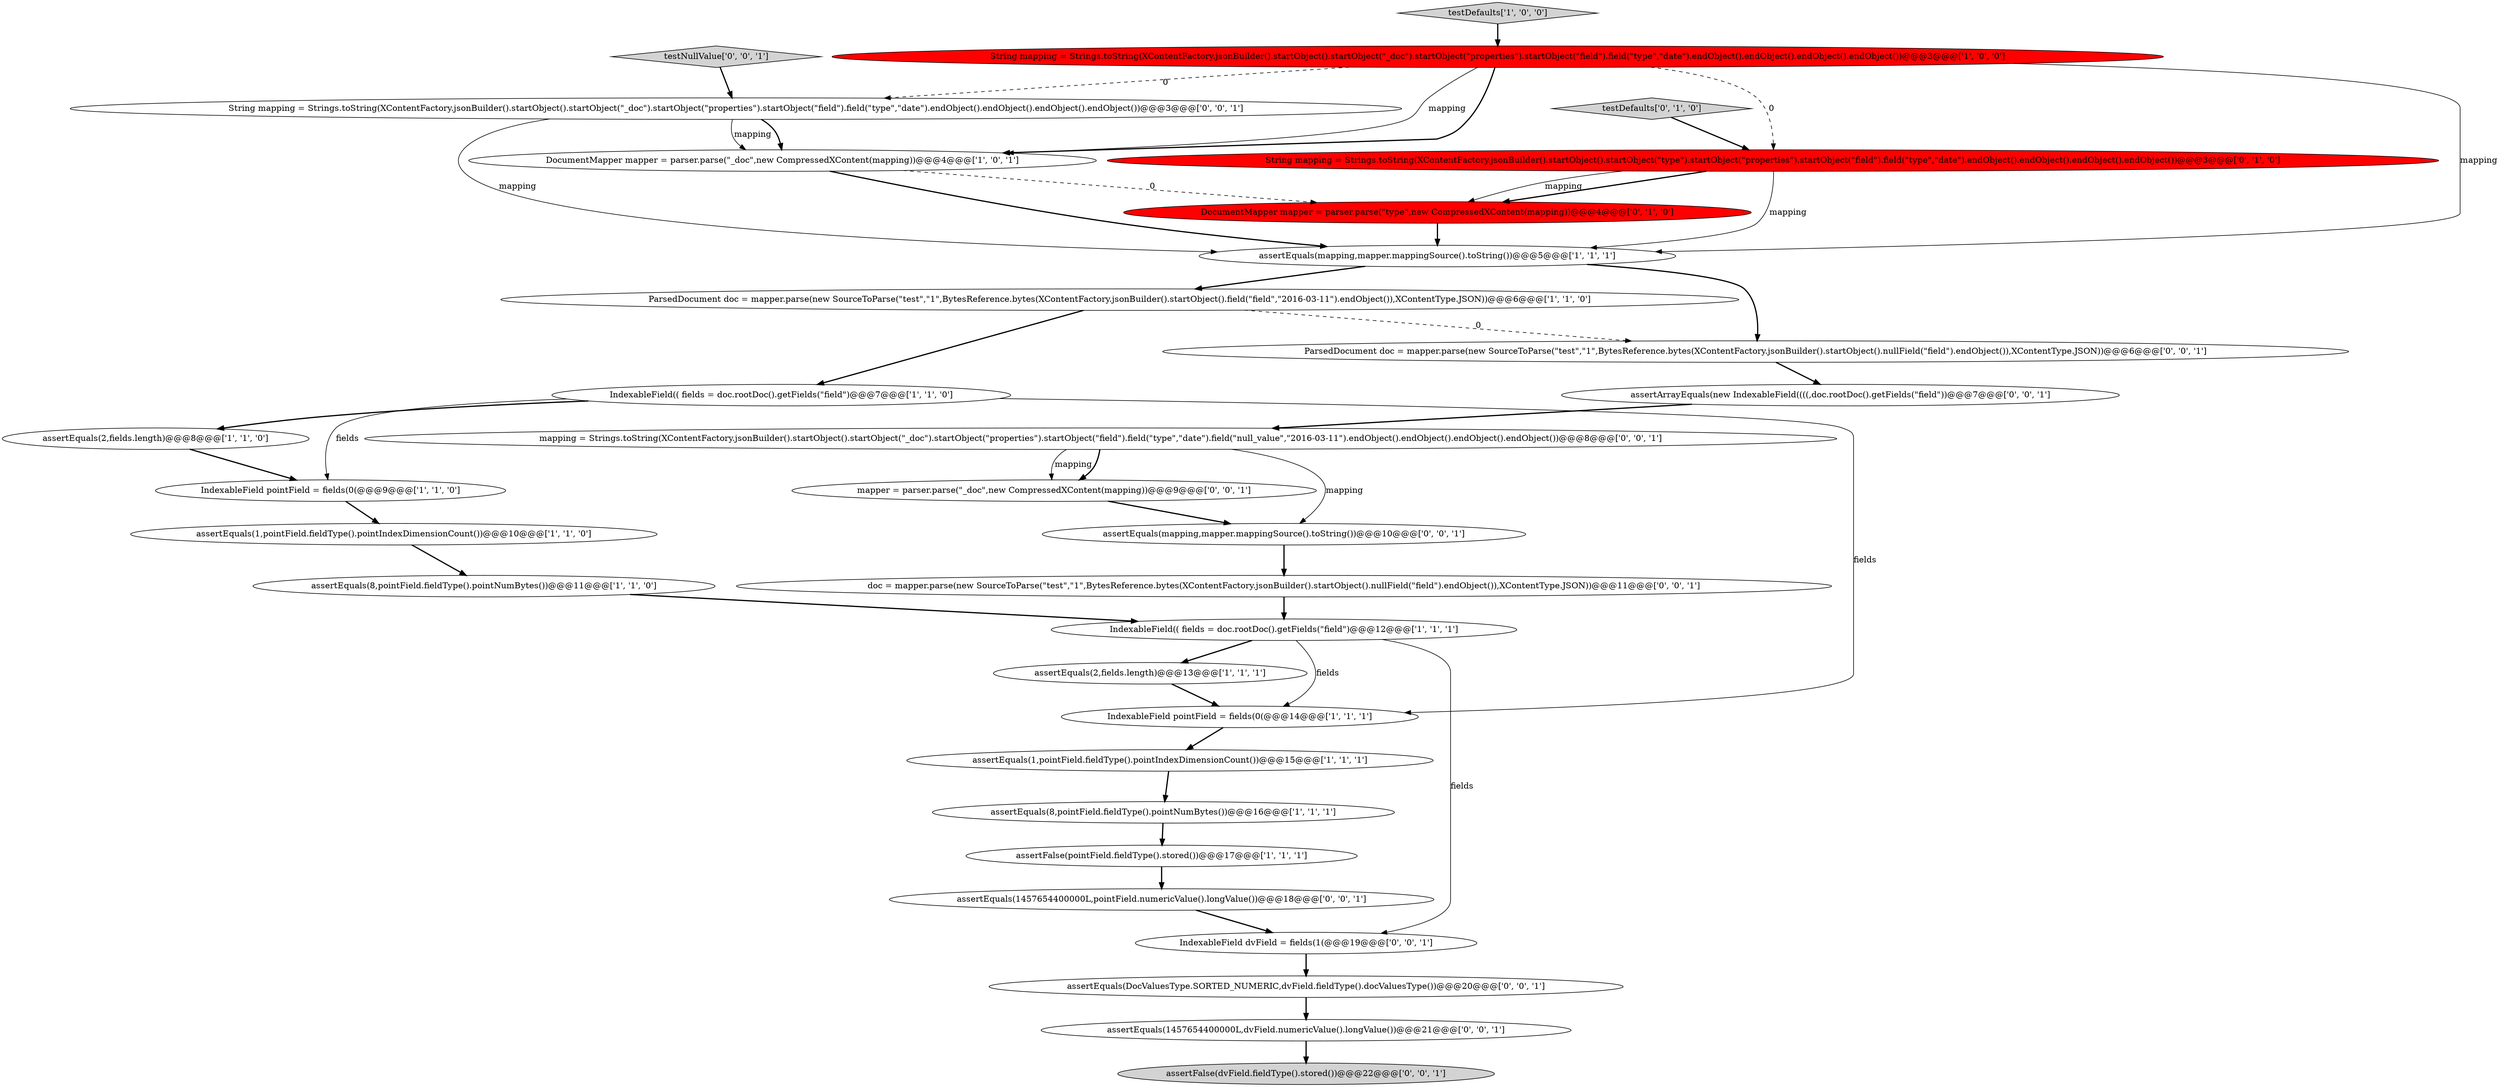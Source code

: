 digraph {
15 [style = filled, label = "IndexableField pointField = fields(0(@@@9@@@['1', '1', '0']", fillcolor = white, shape = ellipse image = "AAA0AAABBB1BBB"];
17 [style = filled, label = "testDefaults['0', '1', '0']", fillcolor = lightgray, shape = diamond image = "AAA0AAABBB2BBB"];
25 [style = filled, label = "assertEquals(1457654400000L,pointField.numericValue().longValue())@@@18@@@['0', '0', '1']", fillcolor = white, shape = ellipse image = "AAA0AAABBB3BBB"];
30 [style = filled, label = "IndexableField dvField = fields(1(@@@19@@@['0', '0', '1']", fillcolor = white, shape = ellipse image = "AAA0AAABBB3BBB"];
18 [style = filled, label = "DocumentMapper mapper = parser.parse(\"type\",new CompressedXContent(mapping))@@@4@@@['0', '1', '0']", fillcolor = red, shape = ellipse image = "AAA1AAABBB2BBB"];
14 [style = filled, label = "assertEquals(8,pointField.fieldType().pointNumBytes())@@@16@@@['1', '1', '1']", fillcolor = white, shape = ellipse image = "AAA0AAABBB1BBB"];
11 [style = filled, label = "assertEquals(1,pointField.fieldType().pointIndexDimensionCount())@@@10@@@['1', '1', '0']", fillcolor = white, shape = ellipse image = "AAA0AAABBB1BBB"];
29 [style = filled, label = "doc = mapper.parse(new SourceToParse(\"test\",\"1\",BytesReference.bytes(XContentFactory.jsonBuilder().startObject().nullField(\"field\").endObject()),XContentType.JSON))@@@11@@@['0', '0', '1']", fillcolor = white, shape = ellipse image = "AAA0AAABBB3BBB"];
20 [style = filled, label = "ParsedDocument doc = mapper.parse(new SourceToParse(\"test\",\"1\",BytesReference.bytes(XContentFactory.jsonBuilder().startObject().nullField(\"field\").endObject()),XContentType.JSON))@@@6@@@['0', '0', '1']", fillcolor = white, shape = ellipse image = "AAA0AAABBB3BBB"];
4 [style = filled, label = "testDefaults['1', '0', '0']", fillcolor = lightgray, shape = diamond image = "AAA0AAABBB1BBB"];
2 [style = filled, label = "assertEquals(2,fields.length)@@@13@@@['1', '1', '1']", fillcolor = white, shape = ellipse image = "AAA0AAABBB1BBB"];
26 [style = filled, label = "mapping = Strings.toString(XContentFactory.jsonBuilder().startObject().startObject(\"_doc\").startObject(\"properties\").startObject(\"field\").field(\"type\",\"date\").field(\"null_value\",\"2016-03-11\").endObject().endObject().endObject().endObject())@@@8@@@['0', '0', '1']", fillcolor = white, shape = ellipse image = "AAA0AAABBB3BBB"];
28 [style = filled, label = "assertEquals(mapping,mapper.mappingSource().toString())@@@10@@@['0', '0', '1']", fillcolor = white, shape = ellipse image = "AAA0AAABBB3BBB"];
8 [style = filled, label = "assertEquals(mapping,mapper.mappingSource().toString())@@@5@@@['1', '1', '1']", fillcolor = white, shape = ellipse image = "AAA0AAABBB1BBB"];
24 [style = filled, label = "String mapping = Strings.toString(XContentFactory.jsonBuilder().startObject().startObject(\"_doc\").startObject(\"properties\").startObject(\"field\").field(\"type\",\"date\").endObject().endObject().endObject().endObject())@@@3@@@['0', '0', '1']", fillcolor = white, shape = ellipse image = "AAA0AAABBB3BBB"];
16 [style = filled, label = "String mapping = Strings.toString(XContentFactory.jsonBuilder().startObject().startObject(\"type\").startObject(\"properties\").startObject(\"field\").field(\"type\",\"date\").endObject().endObject().endObject().endObject())@@@3@@@['0', '1', '0']", fillcolor = red, shape = ellipse image = "AAA1AAABBB2BBB"];
31 [style = filled, label = "assertEquals(1457654400000L,dvField.numericValue().longValue())@@@21@@@['0', '0', '1']", fillcolor = white, shape = ellipse image = "AAA0AAABBB3BBB"];
0 [style = filled, label = "DocumentMapper mapper = parser.parse(\"_doc\",new CompressedXContent(mapping))@@@4@@@['1', '0', '1']", fillcolor = white, shape = ellipse image = "AAA0AAABBB1BBB"];
23 [style = filled, label = "mapper = parser.parse(\"_doc\",new CompressedXContent(mapping))@@@9@@@['0', '0', '1']", fillcolor = white, shape = ellipse image = "AAA0AAABBB3BBB"];
12 [style = filled, label = "IndexableField(( fields = doc.rootDoc().getFields(\"field\")@@@7@@@['1', '1', '0']", fillcolor = white, shape = ellipse image = "AAA0AAABBB1BBB"];
22 [style = filled, label = "assertEquals(DocValuesType.SORTED_NUMERIC,dvField.fieldType().docValuesType())@@@20@@@['0', '0', '1']", fillcolor = white, shape = ellipse image = "AAA0AAABBB3BBB"];
10 [style = filled, label = "assertFalse(pointField.fieldType().stored())@@@17@@@['1', '1', '1']", fillcolor = white, shape = ellipse image = "AAA0AAABBB1BBB"];
1 [style = filled, label = "ParsedDocument doc = mapper.parse(new SourceToParse(\"test\",\"1\",BytesReference.bytes(XContentFactory.jsonBuilder().startObject().field(\"field\",\"2016-03-11\").endObject()),XContentType.JSON))@@@6@@@['1', '1', '0']", fillcolor = white, shape = ellipse image = "AAA0AAABBB1BBB"];
9 [style = filled, label = "String mapping = Strings.toString(XContentFactory.jsonBuilder().startObject().startObject(\"_doc\").startObject(\"properties\").startObject(\"field\").field(\"type\",\"date\").endObject().endObject().endObject().endObject())@@@3@@@['1', '0', '0']", fillcolor = red, shape = ellipse image = "AAA1AAABBB1BBB"];
19 [style = filled, label = "assertArrayEquals(new IndexableField((((,doc.rootDoc().getFields(\"field\"))@@@7@@@['0', '0', '1']", fillcolor = white, shape = ellipse image = "AAA0AAABBB3BBB"];
13 [style = filled, label = "assertEquals(8,pointField.fieldType().pointNumBytes())@@@11@@@['1', '1', '0']", fillcolor = white, shape = ellipse image = "AAA0AAABBB1BBB"];
6 [style = filled, label = "IndexableField pointField = fields(0(@@@14@@@['1', '1', '1']", fillcolor = white, shape = ellipse image = "AAA0AAABBB1BBB"];
5 [style = filled, label = "IndexableField(( fields = doc.rootDoc().getFields(\"field\")@@@12@@@['1', '1', '1']", fillcolor = white, shape = ellipse image = "AAA0AAABBB1BBB"];
7 [style = filled, label = "assertEquals(2,fields.length)@@@8@@@['1', '1', '0']", fillcolor = white, shape = ellipse image = "AAA0AAABBB1BBB"];
21 [style = filled, label = "testNullValue['0', '0', '1']", fillcolor = lightgray, shape = diamond image = "AAA0AAABBB3BBB"];
27 [style = filled, label = "assertFalse(dvField.fieldType().stored())@@@22@@@['0', '0', '1']", fillcolor = lightgray, shape = ellipse image = "AAA0AAABBB3BBB"];
3 [style = filled, label = "assertEquals(1,pointField.fieldType().pointIndexDimensionCount())@@@15@@@['1', '1', '1']", fillcolor = white, shape = ellipse image = "AAA0AAABBB1BBB"];
17->16 [style = bold, label=""];
4->9 [style = bold, label=""];
6->3 [style = bold, label=""];
28->29 [style = bold, label=""];
5->6 [style = solid, label="fields"];
9->16 [style = dashed, label="0"];
16->18 [style = bold, label=""];
29->5 [style = bold, label=""];
30->22 [style = bold, label=""];
9->0 [style = bold, label=""];
9->24 [style = dashed, label="0"];
16->18 [style = solid, label="mapping"];
2->6 [style = bold, label=""];
24->0 [style = bold, label=""];
25->30 [style = bold, label=""];
3->14 [style = bold, label=""];
22->31 [style = bold, label=""];
14->10 [style = bold, label=""];
21->24 [style = bold, label=""];
12->15 [style = solid, label="fields"];
26->23 [style = solid, label="mapping"];
24->0 [style = solid, label="mapping"];
12->7 [style = bold, label=""];
24->8 [style = solid, label="mapping"];
1->20 [style = dashed, label="0"];
23->28 [style = bold, label=""];
9->8 [style = solid, label="mapping"];
8->1 [style = bold, label=""];
5->2 [style = bold, label=""];
16->8 [style = solid, label="mapping"];
8->20 [style = bold, label=""];
15->11 [style = bold, label=""];
31->27 [style = bold, label=""];
10->25 [style = bold, label=""];
12->6 [style = solid, label="fields"];
19->26 [style = bold, label=""];
5->30 [style = solid, label="fields"];
26->23 [style = bold, label=""];
11->13 [style = bold, label=""];
0->8 [style = bold, label=""];
9->0 [style = solid, label="mapping"];
1->12 [style = bold, label=""];
13->5 [style = bold, label=""];
0->18 [style = dashed, label="0"];
7->15 [style = bold, label=""];
18->8 [style = bold, label=""];
20->19 [style = bold, label=""];
26->28 [style = solid, label="mapping"];
}
